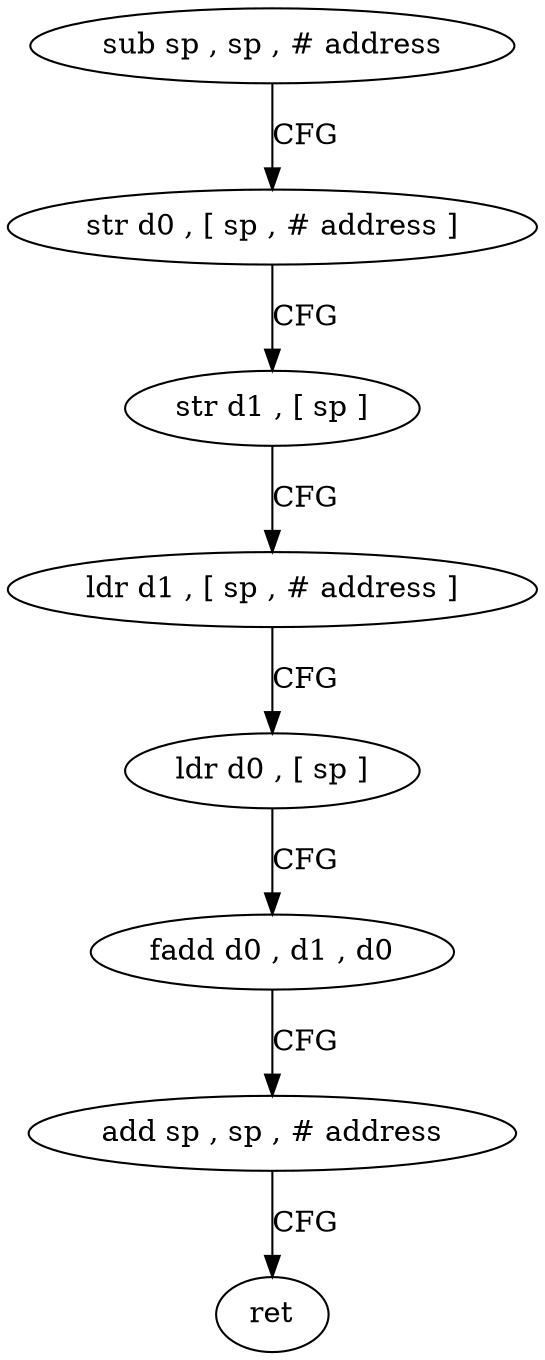 digraph "func" {
"185656" [label = "sub sp , sp , # address" ]
"185660" [label = "str d0 , [ sp , # address ]" ]
"185664" [label = "str d1 , [ sp ]" ]
"185668" [label = "ldr d1 , [ sp , # address ]" ]
"185672" [label = "ldr d0 , [ sp ]" ]
"185676" [label = "fadd d0 , d1 , d0" ]
"185680" [label = "add sp , sp , # address" ]
"185684" [label = "ret" ]
"185656" -> "185660" [ label = "CFG" ]
"185660" -> "185664" [ label = "CFG" ]
"185664" -> "185668" [ label = "CFG" ]
"185668" -> "185672" [ label = "CFG" ]
"185672" -> "185676" [ label = "CFG" ]
"185676" -> "185680" [ label = "CFG" ]
"185680" -> "185684" [ label = "CFG" ]
}
